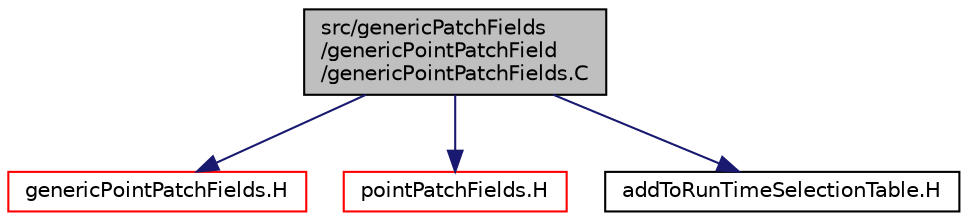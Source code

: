 digraph "src/genericPatchFields/genericPointPatchField/genericPointPatchFields.C"
{
  bgcolor="transparent";
  edge [fontname="Helvetica",fontsize="10",labelfontname="Helvetica",labelfontsize="10"];
  node [fontname="Helvetica",fontsize="10",shape=record];
  Node0 [label="src/genericPatchFields\l/genericPointPatchField\l/genericPointPatchFields.C",height=0.2,width=0.4,color="black", fillcolor="grey75", style="filled", fontcolor="black"];
  Node0 -> Node1 [color="midnightblue",fontsize="10",style="solid",fontname="Helvetica"];
  Node1 [label="genericPointPatchFields.H",height=0.2,width=0.4,color="red",URL="$a05519.html"];
  Node0 -> Node164 [color="midnightblue",fontsize="10",style="solid",fontname="Helvetica"];
  Node164 [label="pointPatchFields.H",height=0.2,width=0.4,color="red",URL="$a10880.html"];
  Node0 -> Node166 [color="midnightblue",fontsize="10",style="solid",fontname="Helvetica"];
  Node166 [label="addToRunTimeSelectionTable.H",height=0.2,width=0.4,color="black",URL="$a09989.html",tooltip="Macros for easy insertion into run-time selection tables. "];
}
